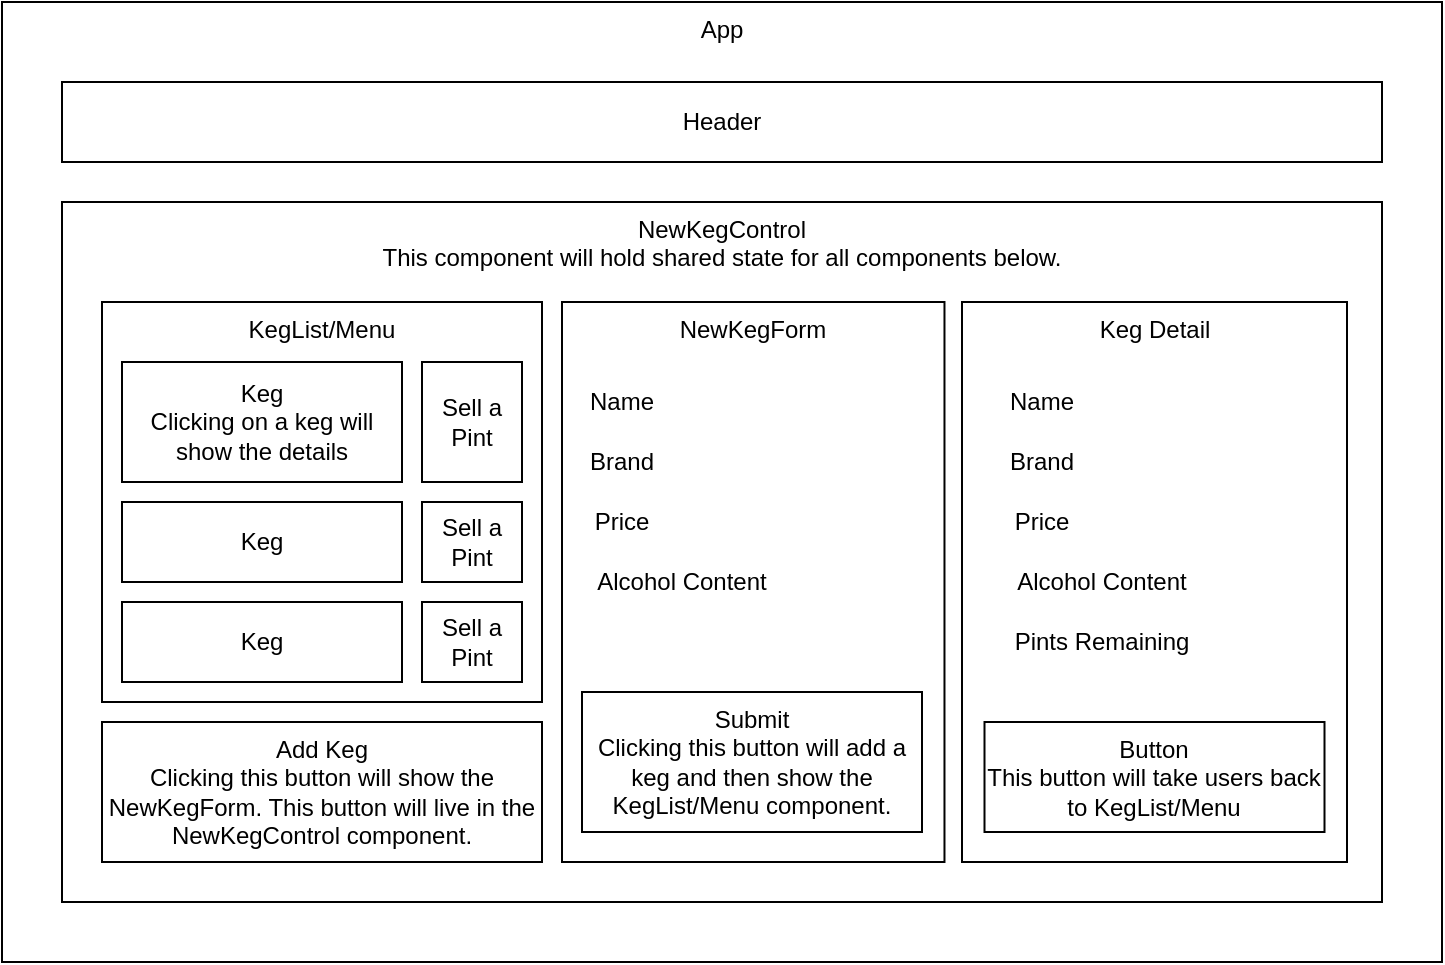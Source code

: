 <mxfile version="14.8.3" type="github">
  <diagram id="0ATa1sMxeN12RNkvLg7X" name="Page-1">
    <mxGraphModel dx="718" dy="905" grid="1" gridSize="10" guides="1" tooltips="1" connect="1" arrows="1" fold="1" page="1" pageScale="1" pageWidth="1100" pageHeight="850" math="0" shadow="0">
      <root>
        <mxCell id="0" />
        <mxCell id="1" parent="0" />
        <mxCell id="li97C6E7J4kbDahqT6OQ-1" value="App&lt;br&gt;" style="rounded=0;whiteSpace=wrap;html=1;verticalAlign=top;" vertex="1" parent="1">
          <mxGeometry x="80" y="80" width="720" height="480" as="geometry" />
        </mxCell>
        <mxCell id="li97C6E7J4kbDahqT6OQ-2" value="Header" style="rounded=0;whiteSpace=wrap;html=1;verticalAlign=middle;" vertex="1" parent="1">
          <mxGeometry x="110" y="120" width="660" height="40" as="geometry" />
        </mxCell>
        <mxCell id="li97C6E7J4kbDahqT6OQ-3" value="NewKegControl&lt;br&gt;This component will hold shared state for all components below." style="rounded=0;whiteSpace=wrap;html=1;verticalAlign=top;" vertex="1" parent="1">
          <mxGeometry x="110" y="180" width="660" height="350" as="geometry" />
        </mxCell>
        <mxCell id="li97C6E7J4kbDahqT6OQ-4" value="KegList/Menu" style="rounded=0;whiteSpace=wrap;html=1;verticalAlign=top;" vertex="1" parent="1">
          <mxGeometry x="130" y="230" width="220" height="200" as="geometry" />
        </mxCell>
        <mxCell id="li97C6E7J4kbDahqT6OQ-5" value="NewKegForm" style="rounded=0;whiteSpace=wrap;html=1;verticalAlign=top;" vertex="1" parent="1">
          <mxGeometry x="360" y="230" width="191.24" height="280" as="geometry" />
        </mxCell>
        <mxCell id="li97C6E7J4kbDahqT6OQ-7" value="Keg Detail" style="rounded=0;whiteSpace=wrap;html=1;verticalAlign=top;" vertex="1" parent="1">
          <mxGeometry x="560" y="230" width="192.5" height="280" as="geometry" />
        </mxCell>
        <mxCell id="li97C6E7J4kbDahqT6OQ-8" value="Keg&lt;br&gt;Clicking on a keg will show the details" style="rounded=0;whiteSpace=wrap;html=1;verticalAlign=middle;" vertex="1" parent="1">
          <mxGeometry x="140" y="260" width="140" height="60" as="geometry" />
        </mxCell>
        <mxCell id="li97C6E7J4kbDahqT6OQ-9" value="Keg" style="rounded=0;whiteSpace=wrap;html=1;verticalAlign=middle;" vertex="1" parent="1">
          <mxGeometry x="140" y="330" width="140" height="40" as="geometry" />
        </mxCell>
        <mxCell id="li97C6E7J4kbDahqT6OQ-10" value="Keg" style="rounded=0;whiteSpace=wrap;html=1;verticalAlign=middle;" vertex="1" parent="1">
          <mxGeometry x="140" y="380" width="140" height="40" as="geometry" />
        </mxCell>
        <mxCell id="li97C6E7J4kbDahqT6OQ-11" value="Add Keg&lt;br&gt;Clicking this button will show the NewKegForm. This button will live in the NewKegControl component." style="rounded=0;whiteSpace=wrap;html=1;verticalAlign=middle;" vertex="1" parent="1">
          <mxGeometry x="130" y="440" width="220" height="70" as="geometry" />
        </mxCell>
        <mxCell id="li97C6E7J4kbDahqT6OQ-12" value="Submit&lt;br&gt;Clicking this button will add a keg and then show the KegList/Menu component." style="rounded=0;whiteSpace=wrap;html=1;verticalAlign=middle;" vertex="1" parent="1">
          <mxGeometry x="370" y="425" width="170" height="70" as="geometry" />
        </mxCell>
        <mxCell id="li97C6E7J4kbDahqT6OQ-13" value="Name" style="text;html=1;strokeColor=none;fillColor=none;align=center;verticalAlign=middle;whiteSpace=wrap;rounded=0;" vertex="1" parent="1">
          <mxGeometry x="370" y="270" width="40" height="20" as="geometry" />
        </mxCell>
        <mxCell id="li97C6E7J4kbDahqT6OQ-14" value="Brand" style="text;html=1;strokeColor=none;fillColor=none;align=center;verticalAlign=middle;whiteSpace=wrap;rounded=0;" vertex="1" parent="1">
          <mxGeometry x="370" y="300" width="40" height="20" as="geometry" />
        </mxCell>
        <mxCell id="li97C6E7J4kbDahqT6OQ-15" value="Price" style="text;html=1;strokeColor=none;fillColor=none;align=center;verticalAlign=middle;whiteSpace=wrap;rounded=0;" vertex="1" parent="1">
          <mxGeometry x="370" y="330" width="40" height="20" as="geometry" />
        </mxCell>
        <mxCell id="li97C6E7J4kbDahqT6OQ-16" value="Alcohol Content" style="text;html=1;strokeColor=none;fillColor=none;align=center;verticalAlign=middle;whiteSpace=wrap;rounded=0;" vertex="1" parent="1">
          <mxGeometry x="370" y="360" width="100" height="20" as="geometry" />
        </mxCell>
        <mxCell id="li97C6E7J4kbDahqT6OQ-17" value="Button&lt;br&gt;This button will take users back to KegList/Menu" style="rounded=0;whiteSpace=wrap;html=1;verticalAlign=middle;" vertex="1" parent="1">
          <mxGeometry x="571.25" y="440" width="170" height="55" as="geometry" />
        </mxCell>
        <mxCell id="li97C6E7J4kbDahqT6OQ-18" value="Name" style="text;html=1;strokeColor=none;fillColor=none;align=center;verticalAlign=middle;whiteSpace=wrap;rounded=0;" vertex="1" parent="1">
          <mxGeometry x="580" y="270" width="40" height="20" as="geometry" />
        </mxCell>
        <mxCell id="li97C6E7J4kbDahqT6OQ-21" value="Brand" style="text;html=1;strokeColor=none;fillColor=none;align=center;verticalAlign=middle;whiteSpace=wrap;rounded=0;" vertex="1" parent="1">
          <mxGeometry x="580" y="300" width="40" height="20" as="geometry" />
        </mxCell>
        <mxCell id="li97C6E7J4kbDahqT6OQ-22" value="Price" style="text;html=1;strokeColor=none;fillColor=none;align=center;verticalAlign=middle;whiteSpace=wrap;rounded=0;" vertex="1" parent="1">
          <mxGeometry x="580" y="330" width="40" height="20" as="geometry" />
        </mxCell>
        <mxCell id="li97C6E7J4kbDahqT6OQ-23" value="Alcohol Content" style="text;html=1;strokeColor=none;fillColor=none;align=center;verticalAlign=middle;whiteSpace=wrap;rounded=0;" vertex="1" parent="1">
          <mxGeometry x="580" y="360" width="100" height="20" as="geometry" />
        </mxCell>
        <mxCell id="li97C6E7J4kbDahqT6OQ-24" value="Pints Remaining" style="text;html=1;strokeColor=none;fillColor=none;align=center;verticalAlign=middle;whiteSpace=wrap;rounded=0;" vertex="1" parent="1">
          <mxGeometry x="580" y="390" width="100" height="20" as="geometry" />
        </mxCell>
        <mxCell id="li97C6E7J4kbDahqT6OQ-25" value="Sell a Pint" style="rounded=0;whiteSpace=wrap;html=1;verticalAlign=middle;" vertex="1" parent="1">
          <mxGeometry x="290" y="260" width="50" height="60" as="geometry" />
        </mxCell>
        <mxCell id="li97C6E7J4kbDahqT6OQ-26" value="Sell a Pint" style="rounded=0;whiteSpace=wrap;html=1;verticalAlign=middle;" vertex="1" parent="1">
          <mxGeometry x="290" y="330" width="50" height="40" as="geometry" />
        </mxCell>
        <mxCell id="li97C6E7J4kbDahqT6OQ-27" value="Sell a Pint" style="rounded=0;whiteSpace=wrap;html=1;verticalAlign=middle;" vertex="1" parent="1">
          <mxGeometry x="290" y="380" width="50" height="40" as="geometry" />
        </mxCell>
      </root>
    </mxGraphModel>
  </diagram>
</mxfile>
